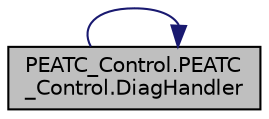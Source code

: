 digraph "PEATC_Control.PEATC_Control.DiagHandler"
{
 // LATEX_PDF_SIZE
  edge [fontname="Helvetica",fontsize="10",labelfontname="Helvetica",labelfontsize="10"];
  node [fontname="Helvetica",fontsize="10",shape=record];
  rankdir="LR";
  Node1 [label="PEATC_Control.PEATC\l_Control.DiagHandler",height=0.2,width=0.4,color="black", fillcolor="grey75", style="filled", fontcolor="black",tooltip="Parte central de la tarea de control, maneja la maquina de estados para la realización del diagnostic..."];
  Node1 -> Node1 [color="midnightblue",fontsize="10",style="solid",fontname="Helvetica"];
}

